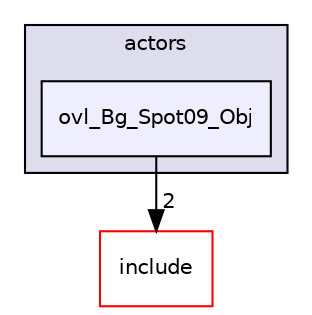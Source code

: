 digraph "src/overlays/actors/ovl_Bg_Spot09_Obj" {
  compound=true
  node [ fontsize="10", fontname="Helvetica"];
  edge [ labelfontsize="10", labelfontname="Helvetica"];
  subgraph clusterdir_e93473484be31ce7bcb356bd643a22f8 {
    graph [ bgcolor="#ddddee", pencolor="black", label="actors" fontname="Helvetica", fontsize="10", URL="dir_e93473484be31ce7bcb356bd643a22f8.html"]
  dir_d9f290498dc2d67fc2b9ce3e42c09c16 [shape=box, label="ovl_Bg_Spot09_Obj", style="filled", fillcolor="#eeeeff", pencolor="black", URL="dir_d9f290498dc2d67fc2b9ce3e42c09c16.html"];
  }
  dir_d44c64559bbebec7f509842c48db8b23 [shape=box label="include" fillcolor="white" style="filled" color="red" URL="dir_d44c64559bbebec7f509842c48db8b23.html"];
  dir_d9f290498dc2d67fc2b9ce3e42c09c16->dir_d44c64559bbebec7f509842c48db8b23 [headlabel="2", labeldistance=1.5 headhref="dir_000114_000000.html"];
}
